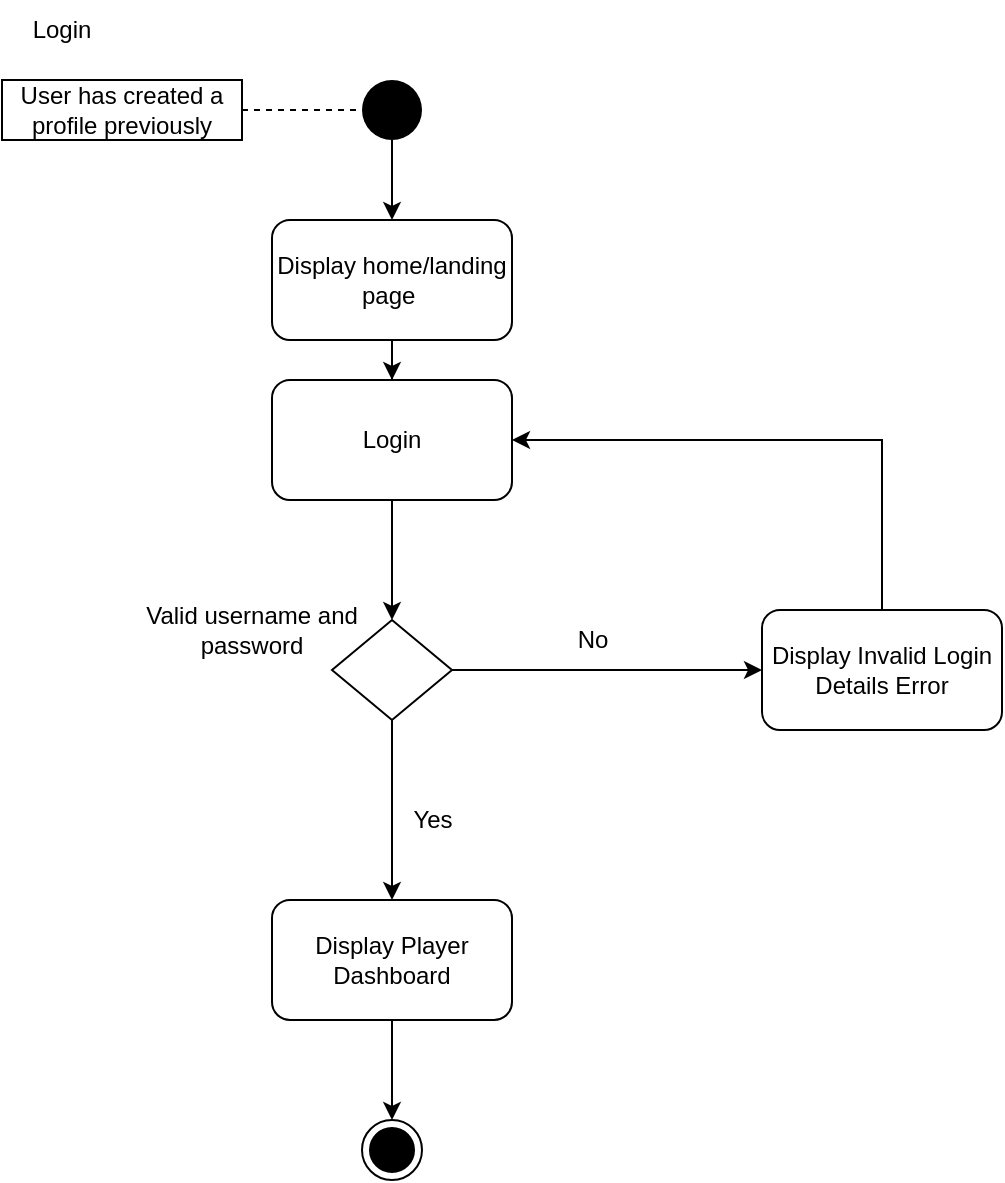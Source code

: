 <mxfile version="19.0.3" type="device" pages="2"><diagram id="vrsWmFJKOTDAPX7JfpDN" name="Page-1"><mxGraphModel dx="1422" dy="872" grid="1" gridSize="10" guides="1" tooltips="1" connect="1" arrows="1" fold="1" page="1" pageScale="1" pageWidth="1169" pageHeight="827" math="0" shadow="0"><root><mxCell id="0"/><mxCell id="1" parent="0"/><mxCell id="wS066cMEDKJm9K4wtJIM-3" value="Login" style="text;html=1;strokeColor=none;fillColor=none;align=center;verticalAlign=middle;whiteSpace=wrap;rounded=0;" vertex="1" parent="1"><mxGeometry x="40" y="30" width="60" height="30" as="geometry"/></mxCell><mxCell id="wS066cMEDKJm9K4wtJIM-20" style="edgeStyle=orthogonalEdgeStyle;rounded=0;orthogonalLoop=1;jettySize=auto;html=1;entryX=0.5;entryY=0;entryDx=0;entryDy=0;" edge="1" parent="1" source="wS066cMEDKJm9K4wtJIM-13" target="wS066cMEDKJm9K4wtJIM-19"><mxGeometry relative="1" as="geometry"/></mxCell><mxCell id="wS066cMEDKJm9K4wtJIM-13" value="" style="ellipse;fillColor=#000000;strokeColor=none;" vertex="1" parent="1"><mxGeometry x="220" y="70" width="30" height="30" as="geometry"/></mxCell><mxCell id="wS066cMEDKJm9K4wtJIM-14" value="" style="ellipse;html=1;shape=endState;fillColor=#000000;strokeColor=#000000;" vertex="1" parent="1"><mxGeometry x="220" y="590" width="30" height="30" as="geometry"/></mxCell><mxCell id="wS066cMEDKJm9K4wtJIM-18" style="edgeStyle=orthogonalEdgeStyle;rounded=0;orthogonalLoop=1;jettySize=auto;html=1;entryX=0.5;entryY=0;entryDx=0;entryDy=0;" edge="1" parent="1" source="wS066cMEDKJm9K4wtJIM-17" target="wS066cMEDKJm9K4wtJIM-14"><mxGeometry relative="1" as="geometry"/></mxCell><mxCell id="wS066cMEDKJm9K4wtJIM-17" value="Display Player Dashboard" style="rounded=1;whiteSpace=wrap;html=1;" vertex="1" parent="1"><mxGeometry x="175" y="480" width="120" height="60" as="geometry"/></mxCell><mxCell id="wS066cMEDKJm9K4wtJIM-28" value="" style="edgeStyle=orthogonalEdgeStyle;rounded=0;orthogonalLoop=1;jettySize=auto;html=1;endArrow=classic;endFill=1;" edge="1" parent="1" source="wS066cMEDKJm9K4wtJIM-19" target="wS066cMEDKJm9K4wtJIM-27"><mxGeometry relative="1" as="geometry"/></mxCell><mxCell id="wS066cMEDKJm9K4wtJIM-19" value="Display home/landing page&amp;nbsp;" style="rounded=1;whiteSpace=wrap;html=1;" vertex="1" parent="1"><mxGeometry x="175" y="140" width="120" height="60" as="geometry"/></mxCell><mxCell id="wS066cMEDKJm9K4wtJIM-24" style="edgeStyle=orthogonalEdgeStyle;rounded=0;orthogonalLoop=1;jettySize=auto;html=1;entryX=0;entryY=0.5;entryDx=0;entryDy=0;endArrow=none;endFill=0;dashed=1;" edge="1" parent="1" source="wS066cMEDKJm9K4wtJIM-23" target="wS066cMEDKJm9K4wtJIM-13"><mxGeometry relative="1" as="geometry"/></mxCell><mxCell id="wS066cMEDKJm9K4wtJIM-23" value="User has created a profile previously" style="rounded=0;whiteSpace=wrap;html=1;" vertex="1" parent="1"><mxGeometry x="40" y="70" width="120" height="30" as="geometry"/></mxCell><mxCell id="wS066cMEDKJm9K4wtJIM-35" style="edgeStyle=orthogonalEdgeStyle;rounded=0;orthogonalLoop=1;jettySize=auto;html=1;entryX=0.5;entryY=0;entryDx=0;entryDy=0;endArrow=classic;endFill=1;" edge="1" parent="1" source="wS066cMEDKJm9K4wtJIM-27" target="wS066cMEDKJm9K4wtJIM-34"><mxGeometry relative="1" as="geometry"/></mxCell><mxCell id="wS066cMEDKJm9K4wtJIM-27" value="Login" style="whiteSpace=wrap;html=1;rounded=1;" vertex="1" parent="1"><mxGeometry x="175" y="220" width="120" height="60" as="geometry"/></mxCell><mxCell id="wS066cMEDKJm9K4wtJIM-40" style="edgeStyle=orthogonalEdgeStyle;rounded=0;orthogonalLoop=1;jettySize=auto;html=1;entryX=0.5;entryY=0;entryDx=0;entryDy=0;endArrow=classic;endFill=1;" edge="1" parent="1" source="wS066cMEDKJm9K4wtJIM-34" target="wS066cMEDKJm9K4wtJIM-17"><mxGeometry relative="1" as="geometry"/></mxCell><mxCell id="wS066cMEDKJm9K4wtJIM-41" style="edgeStyle=orthogonalEdgeStyle;rounded=0;orthogonalLoop=1;jettySize=auto;html=1;endArrow=classic;endFill=1;" edge="1" parent="1" source="wS066cMEDKJm9K4wtJIM-34"><mxGeometry relative="1" as="geometry"><mxPoint x="420" y="365" as="targetPoint"/></mxGeometry></mxCell><mxCell id="wS066cMEDKJm9K4wtJIM-34" value="" style="shape=rhombus;html=1;dashed=0;whitespace=wrap;perimeter=rhombusPerimeter;" vertex="1" parent="1"><mxGeometry x="205" y="340" width="60" height="50" as="geometry"/></mxCell><mxCell id="wS066cMEDKJm9K4wtJIM-36" value="Valid username and password" style="text;html=1;strokeColor=none;fillColor=none;align=center;verticalAlign=middle;whiteSpace=wrap;rounded=0;" vertex="1" parent="1"><mxGeometry x="110" y="330" width="110" height="30" as="geometry"/></mxCell><mxCell id="wS066cMEDKJm9K4wtJIM-42" value="Yes" style="text;html=1;align=center;verticalAlign=middle;resizable=0;points=[];autosize=1;strokeColor=none;fillColor=none;" vertex="1" parent="1"><mxGeometry x="235" y="430" width="40" height="20" as="geometry"/></mxCell><mxCell id="wS066cMEDKJm9K4wtJIM-43" value="No" style="text;html=1;align=center;verticalAlign=middle;resizable=0;points=[];autosize=1;strokeColor=none;fillColor=none;" vertex="1" parent="1"><mxGeometry x="320" y="340" width="30" height="20" as="geometry"/></mxCell><mxCell id="wS066cMEDKJm9K4wtJIM-45" style="edgeStyle=orthogonalEdgeStyle;rounded=0;orthogonalLoop=1;jettySize=auto;html=1;entryX=1;entryY=0.5;entryDx=0;entryDy=0;endArrow=classic;endFill=1;" edge="1" parent="1" source="wS066cMEDKJm9K4wtJIM-44" target="wS066cMEDKJm9K4wtJIM-27"><mxGeometry relative="1" as="geometry"><Array as="points"><mxPoint x="480" y="250"/></Array></mxGeometry></mxCell><mxCell id="wS066cMEDKJm9K4wtJIM-44" value="Display Invalid Login Details Error" style="rounded=1;whiteSpace=wrap;html=1;" vertex="1" parent="1"><mxGeometry x="420" y="335" width="120" height="60" as="geometry"/></mxCell></root></mxGraphModel></diagram><diagram id="c8uQqOWGvEE4ZxUvfZSw" name="Page-2"><mxGraphModel dx="1209" dy="741" grid="1" gridSize="10" guides="1" tooltips="1" connect="1" arrows="1" fold="1" page="1" pageScale="1" pageWidth="1169" pageHeight="827" math="0" shadow="0"><root><mxCell id="0"/><mxCell id="1" parent="0"/><mxCell id="CxzpYdj6C3wAXC-ZcIXp-1" value="Create Profile" style="text;html=1;align=center;verticalAlign=middle;resizable=0;points=[];autosize=1;strokeColor=none;fillColor=none;" vertex="1" parent="1"><mxGeometry x="110" y="50" width="90" height="20" as="geometry"/></mxCell><mxCell id="Runs681Lv_Cpt_9Knp-C-1" style="edgeStyle=orthogonalEdgeStyle;rounded=0;orthogonalLoop=1;jettySize=auto;html=1;entryX=0.5;entryY=0;entryDx=0;entryDy=0;" edge="1" parent="1" source="Runs681Lv_Cpt_9Knp-C-2" target="Runs681Lv_Cpt_9Knp-C-7"><mxGeometry relative="1" as="geometry"/></mxCell><mxCell id="Runs681Lv_Cpt_9Knp-C-2" value="" style="ellipse;fillColor=#000000;strokeColor=none;" vertex="1" parent="1"><mxGeometry x="290" y="90" width="30" height="30" as="geometry"/></mxCell><mxCell id="Runs681Lv_Cpt_9Knp-C-3" value="" style="ellipse;html=1;shape=endState;fillColor=#000000;strokeColor=#000000;" vertex="1" parent="1"><mxGeometry x="245" y="670" width="30" height="30" as="geometry"/></mxCell><mxCell id="Runs681Lv_Cpt_9Knp-C-51" value="" style="edgeStyle=orthogonalEdgeStyle;rounded=0;orthogonalLoop=1;jettySize=auto;html=1;endArrow=classic;endFill=1;" edge="1" parent="1" source="Runs681Lv_Cpt_9Knp-C-5" target="Runs681Lv_Cpt_9Knp-C-3"><mxGeometry relative="1" as="geometry"/></mxCell><mxCell id="Runs681Lv_Cpt_9Knp-C-5" value="Display Player Dashboard" style="rounded=1;whiteSpace=wrap;html=1;" vertex="1" parent="1"><mxGeometry x="365" y="655" width="120" height="60" as="geometry"/></mxCell><mxCell id="Runs681Lv_Cpt_9Knp-C-6" value="" style="edgeStyle=orthogonalEdgeStyle;rounded=0;orthogonalLoop=1;jettySize=auto;html=1;endArrow=classic;endFill=1;" edge="1" parent="1" source="Runs681Lv_Cpt_9Knp-C-7" target="Runs681Lv_Cpt_9Knp-C-11"><mxGeometry relative="1" as="geometry"/></mxCell><mxCell id="Runs681Lv_Cpt_9Knp-C-7" value="Display home/landing page&amp;nbsp;" style="rounded=1;whiteSpace=wrap;html=1;" vertex="1" parent="1"><mxGeometry x="245" y="160" width="120" height="60" as="geometry"/></mxCell><mxCell id="Runs681Lv_Cpt_9Knp-C-8" style="edgeStyle=orthogonalEdgeStyle;rounded=0;orthogonalLoop=1;jettySize=auto;html=1;entryX=0;entryY=0.5;entryDx=0;entryDy=0;endArrow=none;endFill=0;dashed=1;" edge="1" parent="1" source="Runs681Lv_Cpt_9Knp-C-9" target="Runs681Lv_Cpt_9Knp-C-2"><mxGeometry relative="1" as="geometry"/></mxCell><mxCell id="Runs681Lv_Cpt_9Knp-C-9" value="User has created a profile previously" style="rounded=0;whiteSpace=wrap;html=1;" vertex="1" parent="1"><mxGeometry x="110" y="90" width="120" height="30" as="geometry"/></mxCell><mxCell id="Runs681Lv_Cpt_9Knp-C-10" style="edgeStyle=orthogonalEdgeStyle;rounded=0;orthogonalLoop=1;jettySize=auto;html=1;entryX=0.5;entryY=0;entryDx=0;entryDy=0;endArrow=classic;endFill=1;" edge="1" parent="1" source="Runs681Lv_Cpt_9Knp-C-11"><mxGeometry relative="1" as="geometry"><mxPoint x="305" y="360" as="targetPoint"/></mxGeometry></mxCell><mxCell id="Runs681Lv_Cpt_9Knp-C-11" value="Create a Profile" style="whiteSpace=wrap;html=1;rounded=1;" vertex="1" parent="1"><mxGeometry x="245" y="260" width="120" height="60" as="geometry"/></mxCell><mxCell id="Runs681Lv_Cpt_9Knp-C-20" value="Input Registration Details" style="whiteSpace=wrap;html=1;rounded=1;" vertex="1" parent="1"><mxGeometry x="245" y="360" width="120" height="60" as="geometry"/></mxCell><mxCell id="Runs681Lv_Cpt_9Knp-C-23" style="edgeStyle=orthogonalEdgeStyle;rounded=0;orthogonalLoop=1;jettySize=auto;html=1;endArrow=classic;endFill=1;entryX=0.5;entryY=1;entryDx=0;entryDy=0;exitX=0.5;exitY=0;exitDx=0;exitDy=0;" edge="1" parent="1" source="Runs681Lv_Cpt_9Knp-C-44" target="Runs681Lv_Cpt_9Knp-C-24"><mxGeometry relative="1" as="geometry"><mxPoint x="560" y="260" as="targetPoint"/></mxGeometry></mxCell><mxCell id="Runs681Lv_Cpt_9Knp-C-28" value="" style="edgeStyle=orthogonalEdgeStyle;rounded=0;orthogonalLoop=1;jettySize=auto;html=1;endArrow=classic;endFill=1;exitX=1;exitY=0.5;exitDx=0;exitDy=0;" edge="1" parent="1" source="Runs681Lv_Cpt_9Knp-C-44" target="Runs681Lv_Cpt_9Knp-C-27"><mxGeometry relative="1" as="geometry"/></mxCell><mxCell id="Runs681Lv_Cpt_9Knp-C-24" value="Show Error Message" style="whiteSpace=wrap;html=1;rounded=1;" vertex="1" parent="1"><mxGeometry x="560" y="250" width="120" height="60" as="geometry"/></mxCell><mxCell id="Runs681Lv_Cpt_9Knp-C-26" value="No" style="text;html=1;align=center;verticalAlign=middle;resizable=0;points=[];autosize=1;strokeColor=none;fillColor=none;" vertex="1" parent="1"><mxGeometry x="585" y="330" width="30" height="20" as="geometry"/></mxCell><mxCell id="Runs681Lv_Cpt_9Knp-C-47" style="edgeStyle=orthogonalEdgeStyle;rounded=0;orthogonalLoop=1;jettySize=auto;html=1;entryX=0.5;entryY=0;entryDx=0;entryDy=0;endArrow=classic;endFill=1;" edge="1" parent="1" source="Runs681Lv_Cpt_9Knp-C-27" target="Runs681Lv_Cpt_9Knp-C-46"><mxGeometry relative="1" as="geometry"/></mxCell><mxCell id="Runs681Lv_Cpt_9Knp-C-27" value="Check if password is in the correct format" style="whiteSpace=wrap;html=1;rounded=1;" vertex="1" parent="1"><mxGeometry x="700" y="360" width="120" height="60" as="geometry"/></mxCell><mxCell id="Runs681Lv_Cpt_9Knp-C-29" value="Yes" style="text;html=1;align=center;verticalAlign=middle;resizable=0;points=[];autosize=1;strokeColor=none;fillColor=none;" vertex="1" parent="1"><mxGeometry x="640" y="370" width="40" height="20" as="geometry"/></mxCell><mxCell id="Runs681Lv_Cpt_9Knp-C-33" value="No" style="text;html=1;align=center;verticalAlign=middle;resizable=0;points=[];autosize=1;strokeColor=none;fillColor=none;" vertex="1" parent="1"><mxGeometry x="770" y="450" width="30" height="20" as="geometry"/></mxCell><mxCell id="Runs681Lv_Cpt_9Knp-C-53" value="" style="edgeStyle=orthogonalEdgeStyle;rounded=0;orthogonalLoop=1;jettySize=auto;html=1;endArrow=classic;endFill=1;" edge="1" parent="1" source="Runs681Lv_Cpt_9Knp-C-34" target="Runs681Lv_Cpt_9Knp-C-52"><mxGeometry relative="1" as="geometry"/></mxCell><mxCell id="Runs681Lv_Cpt_9Knp-C-34" value="Check if account already exists" style="whiteSpace=wrap;html=1;rounded=1;" vertex="1" parent="1"><mxGeometry x="700" y="570" width="120" height="60" as="geometry"/></mxCell><mxCell id="Runs681Lv_Cpt_9Knp-C-36" value="Show account already exists message" style="whiteSpace=wrap;html=1;rounded=1;" vertex="1" parent="1"><mxGeometry x="820" y="655" width="120" height="60" as="geometry"/></mxCell><mxCell id="Runs681Lv_Cpt_9Knp-C-38" value="Yes" style="text;html=1;align=center;verticalAlign=middle;resizable=0;points=[];autosize=1;strokeColor=none;fillColor=none;" vertex="1" parent="1"><mxGeometry x="760" y="520" width="40" height="20" as="geometry"/></mxCell><mxCell id="Runs681Lv_Cpt_9Knp-C-56" value="" style="edgeStyle=orthogonalEdgeStyle;rounded=0;orthogonalLoop=1;jettySize=auto;html=1;endArrow=classic;endFill=1;" edge="1" parent="1" source="Runs681Lv_Cpt_9Knp-C-41" target="Runs681Lv_Cpt_9Knp-C-5"><mxGeometry relative="1" as="geometry"/></mxCell><mxCell id="Runs681Lv_Cpt_9Knp-C-41" value="Store Data" style="whiteSpace=wrap;html=1;rounded=1;" vertex="1" parent="1"><mxGeometry x="550" y="655" width="120" height="60" as="geometry"/></mxCell><mxCell id="Runs681Lv_Cpt_9Knp-C-45" style="edgeStyle=orthogonalEdgeStyle;rounded=0;orthogonalLoop=1;jettySize=auto;html=1;entryX=0;entryY=0.5;entryDx=0;entryDy=0;endArrow=classic;endFill=1;" edge="1" parent="1" source="Runs681Lv_Cpt_9Knp-C-22" target="Runs681Lv_Cpt_9Knp-C-44"><mxGeometry relative="1" as="geometry"/></mxCell><mxCell id="Runs681Lv_Cpt_9Knp-C-22" value="Check if email address valid" style="whiteSpace=wrap;html=1;rounded=1;" vertex="1" parent="1"><mxGeometry x="410" y="360" width="120" height="60" as="geometry"/></mxCell><mxCell id="Runs681Lv_Cpt_9Knp-C-43" value="" style="edgeStyle=orthogonalEdgeStyle;rounded=0;orthogonalLoop=1;jettySize=auto;html=1;endArrow=none;endFill=1;" edge="1" parent="1" source="Runs681Lv_Cpt_9Knp-C-20" target="Runs681Lv_Cpt_9Knp-C-22"><mxGeometry relative="1" as="geometry"><mxPoint x="500" y="390" as="targetPoint"/><mxPoint x="365" y="390" as="sourcePoint"/></mxGeometry></mxCell><mxCell id="Runs681Lv_Cpt_9Knp-C-44" value="" style="rhombus;whiteSpace=wrap;html=1;" vertex="1" parent="1"><mxGeometry x="600" y="370" width="40" height="40" as="geometry"/></mxCell><mxCell id="Runs681Lv_Cpt_9Knp-C-49" value="" style="edgeStyle=orthogonalEdgeStyle;rounded=0;orthogonalLoop=1;jettySize=auto;html=1;endArrow=classic;endFill=1;" edge="1" parent="1" source="Runs681Lv_Cpt_9Knp-C-46" target="Runs681Lv_Cpt_9Knp-C-48"><mxGeometry relative="1" as="geometry"/></mxCell><mxCell id="Runs681Lv_Cpt_9Knp-C-50" value="" style="edgeStyle=orthogonalEdgeStyle;rounded=0;orthogonalLoop=1;jettySize=auto;html=1;endArrow=classic;endFill=1;" edge="1" parent="1" source="Runs681Lv_Cpt_9Knp-C-46" target="Runs681Lv_Cpt_9Knp-C-34"><mxGeometry relative="1" as="geometry"/></mxCell><mxCell id="Runs681Lv_Cpt_9Knp-C-46" value="" style="rhombus;whiteSpace=wrap;html=1;" vertex="1" parent="1"><mxGeometry x="740" y="460" width="40" height="40" as="geometry"/></mxCell><mxCell id="Runs681Lv_Cpt_9Knp-C-48" value="Show inadequate password message" style="whiteSpace=wrap;html=1;rounded=1;" vertex="1" parent="1"><mxGeometry x="820" y="450" width="120" height="60" as="geometry"/></mxCell><mxCell id="Runs681Lv_Cpt_9Knp-C-54" value="" style="edgeStyle=orthogonalEdgeStyle;rounded=0;orthogonalLoop=1;jettySize=auto;html=1;endArrow=classic;endFill=1;" edge="1" parent="1" source="Runs681Lv_Cpt_9Knp-C-52" target="Runs681Lv_Cpt_9Knp-C-41"><mxGeometry relative="1" as="geometry"/></mxCell><mxCell id="Runs681Lv_Cpt_9Knp-C-55" value="" style="edgeStyle=orthogonalEdgeStyle;rounded=0;orthogonalLoop=1;jettySize=auto;html=1;endArrow=classic;endFill=1;" edge="1" parent="1" source="Runs681Lv_Cpt_9Knp-C-52" target="Runs681Lv_Cpt_9Knp-C-36"><mxGeometry relative="1" as="geometry"/></mxCell><mxCell id="Runs681Lv_Cpt_9Knp-C-52" value="" style="rhombus;whiteSpace=wrap;html=1;" vertex="1" parent="1"><mxGeometry x="740" y="665" width="40" height="40" as="geometry"/></mxCell><mxCell id="Runs681Lv_Cpt_9Knp-C-57" value="Yes" style="text;html=1;align=center;verticalAlign=middle;resizable=0;points=[];autosize=1;strokeColor=none;fillColor=none;" vertex="1" parent="1"><mxGeometry x="780" y="660" width="40" height="20" as="geometry"/></mxCell><mxCell id="Runs681Lv_Cpt_9Knp-C-58" value="No" style="text;html=1;align=center;verticalAlign=middle;resizable=0;points=[];autosize=1;strokeColor=none;fillColor=none;" vertex="1" parent="1"><mxGeometry x="690" y="660" width="30" height="20" as="geometry"/></mxCell></root></mxGraphModel></diagram></mxfile>